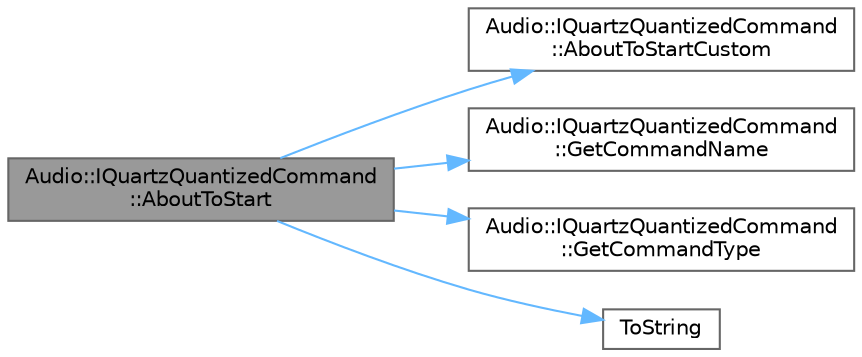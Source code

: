 digraph "Audio::IQuartzQuantizedCommand::AboutToStart"
{
 // INTERACTIVE_SVG=YES
 // LATEX_PDF_SIZE
  bgcolor="transparent";
  edge [fontname=Helvetica,fontsize=10,labelfontname=Helvetica,labelfontsize=10];
  node [fontname=Helvetica,fontsize=10,shape=box,height=0.2,width=0.4];
  rankdir="LR";
  Node1 [id="Node000001",label="Audio::IQuartzQuantizedCommand\l::AboutToStart",height=0.2,width=0.4,color="gray40", fillcolor="grey60", style="filled", fontcolor="black",tooltip=" "];
  Node1 -> Node2 [id="edge1_Node000001_Node000002",color="steelblue1",style="solid",tooltip=" "];
  Node2 [id="Node000002",label="Audio::IQuartzQuantizedCommand\l::AboutToStartCustom",height=0.2,width=0.4,color="grey40", fillcolor="white", style="filled",URL="$d6/d19/classAudio_1_1IQuartzQuantizedCommand.html#ad4dc174eed32a4f4d3068988efc6bdbb",tooltip=" "];
  Node1 -> Node3 [id="edge2_Node000001_Node000003",color="steelblue1",style="solid",tooltip=" "];
  Node3 [id="Node000003",label="Audio::IQuartzQuantizedCommand\l::GetCommandName",height=0.2,width=0.4,color="grey40", fillcolor="white", style="filled",URL="$d6/d19/classAudio_1_1IQuartzQuantizedCommand.html#aefa11f05b2c92e77f8eb5cf9e61282b7",tooltip=" "];
  Node1 -> Node4 [id="edge3_Node000001_Node000004",color="steelblue1",style="solid",tooltip=" "];
  Node4 [id="Node000004",label="Audio::IQuartzQuantizedCommand\l::GetCommandType",height=0.2,width=0.4,color="grey40", fillcolor="white", style="filled",URL="$d6/d19/classAudio_1_1IQuartzQuantizedCommand.html#ac50bde1fd0e7924937e89a967a2d9d81",tooltip=" "];
  Node1 -> Node5 [id="edge4_Node000001_Node000005",color="steelblue1",style="solid",tooltip=" "];
  Node5 [id="Node000005",label="ToString",height=0.2,width=0.4,color="grey40", fillcolor="white", style="filled",URL="$d2/d8f/LogVerbosity_8h.html#abe3b25435b45e4cad83b33d44ab05d86",tooltip="Converts verbosity to a string."];
}
